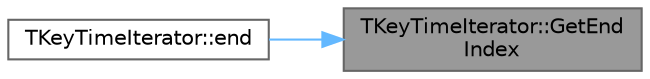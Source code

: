 digraph "TKeyTimeIterator::GetEndIndex"
{
 // INTERACTIVE_SVG=YES
 // LATEX_PDF_SIZE
  bgcolor="transparent";
  edge [fontname=Helvetica,fontsize=10,labelfontname=Helvetica,labelfontsize=10];
  node [fontname=Helvetica,fontsize=10,shape=box,height=0.2,width=0.4];
  rankdir="RL";
  Node1 [id="Node000001",label="TKeyTimeIterator::GetEnd\lIndex",height=0.2,width=0.4,color="gray40", fillcolor="grey60", style="filled", fontcolor="black",tooltip=" "];
  Node1 -> Node2 [id="edge1_Node000001_Node000002",dir="back",color="steelblue1",style="solid",tooltip=" "];
  Node2 [id="Node000002",label="TKeyTimeIterator::end",height=0.2,width=0.4,color="grey40", fillcolor="white", style="filled",URL="$d5/d9f/structTKeyTimeIterator.html#a8d5c1869bd5768f57fb49bdb5fd97014",tooltip=" "];
}
